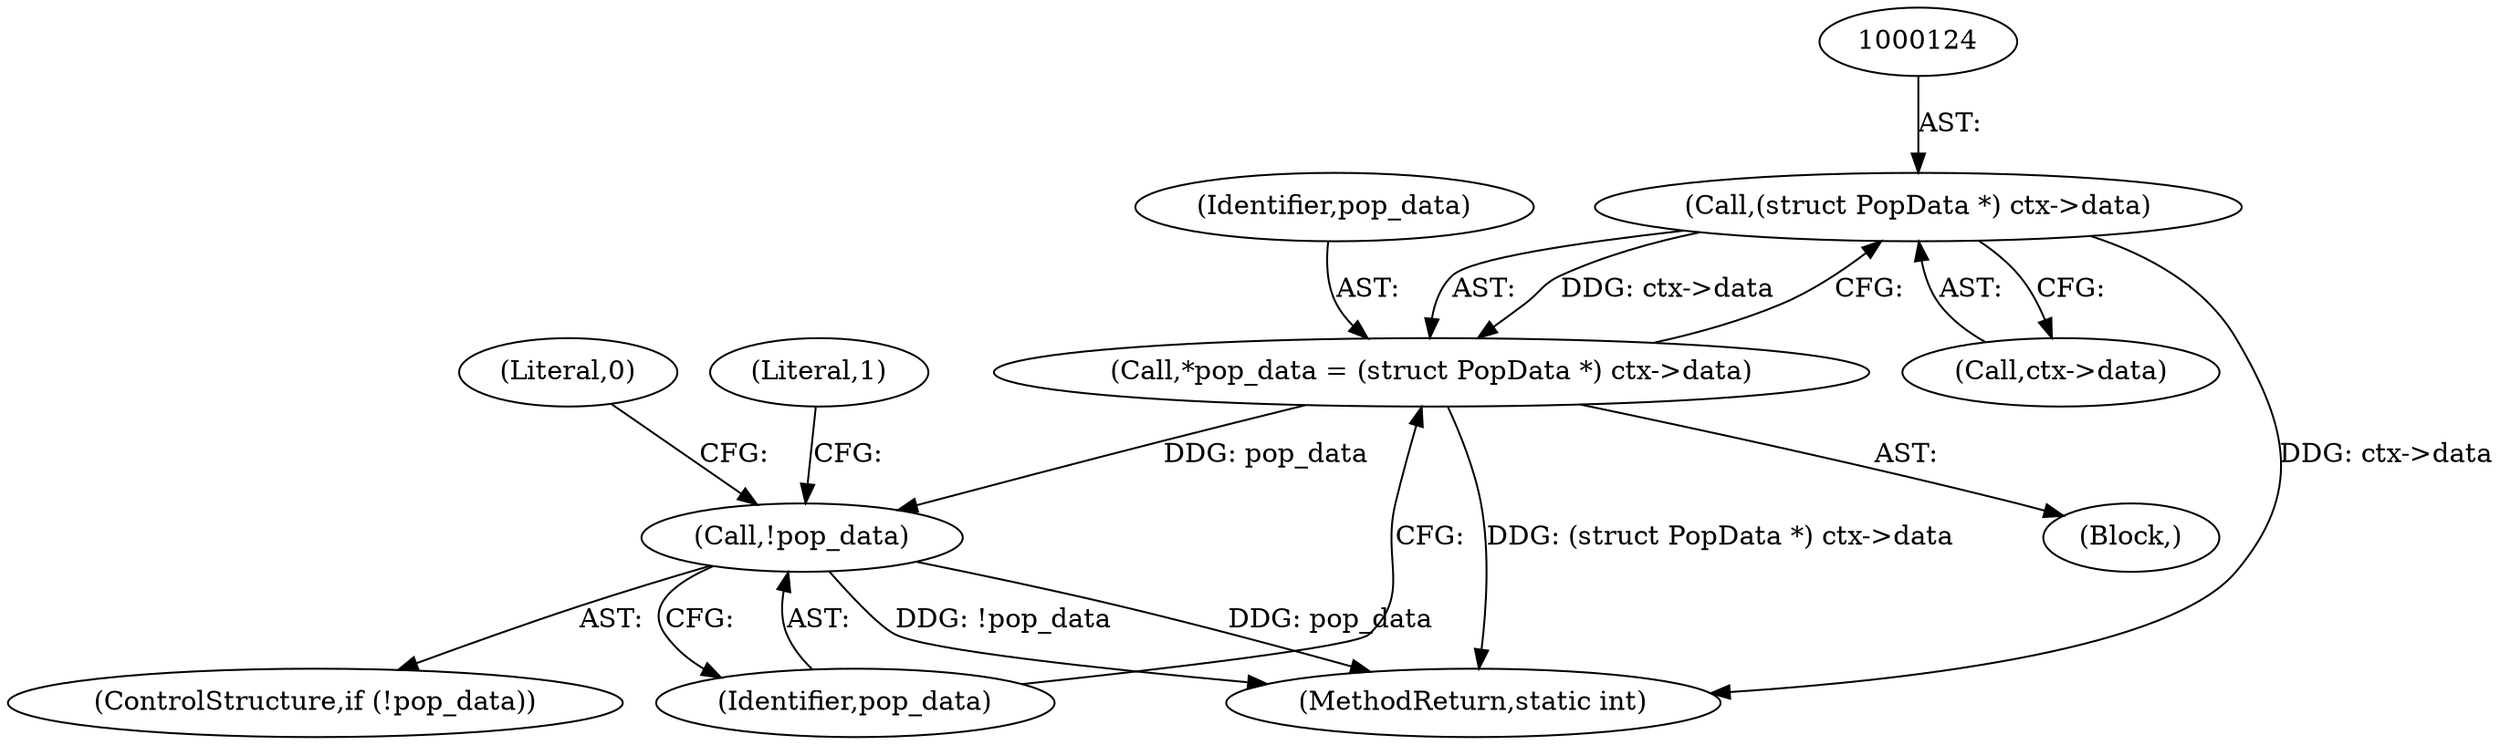 digraph "0_neomutt_9bfab35522301794483f8f9ed60820bdec9be59e_0@pointer" {
"1000123" [label="(Call,(struct PopData *) ctx->data)"];
"1000121" [label="(Call,*pop_data = (struct PopData *) ctx->data)"];
"1000129" [label="(Call,!pop_data)"];
"1000130" [label="(Identifier,pop_data)"];
"1000133" [label="(Literal,1)"];
"1000125" [label="(Call,ctx->data)"];
"1000176" [label="(MethodReturn,static int)"];
"1000122" [label="(Identifier,pop_data)"];
"1000107" [label="(Block,)"];
"1000135" [label="(Literal,0)"];
"1000128" [label="(ControlStructure,if (!pop_data))"];
"1000121" [label="(Call,*pop_data = (struct PopData *) ctx->data)"];
"1000129" [label="(Call,!pop_data)"];
"1000123" [label="(Call,(struct PopData *) ctx->data)"];
"1000123" -> "1000121"  [label="AST: "];
"1000123" -> "1000125"  [label="CFG: "];
"1000124" -> "1000123"  [label="AST: "];
"1000125" -> "1000123"  [label="AST: "];
"1000121" -> "1000123"  [label="CFG: "];
"1000123" -> "1000176"  [label="DDG: ctx->data"];
"1000123" -> "1000121"  [label="DDG: ctx->data"];
"1000121" -> "1000107"  [label="AST: "];
"1000122" -> "1000121"  [label="AST: "];
"1000130" -> "1000121"  [label="CFG: "];
"1000121" -> "1000176"  [label="DDG: (struct PopData *) ctx->data"];
"1000121" -> "1000129"  [label="DDG: pop_data"];
"1000129" -> "1000128"  [label="AST: "];
"1000129" -> "1000130"  [label="CFG: "];
"1000130" -> "1000129"  [label="AST: "];
"1000133" -> "1000129"  [label="CFG: "];
"1000135" -> "1000129"  [label="CFG: "];
"1000129" -> "1000176"  [label="DDG: pop_data"];
"1000129" -> "1000176"  [label="DDG: !pop_data"];
}
